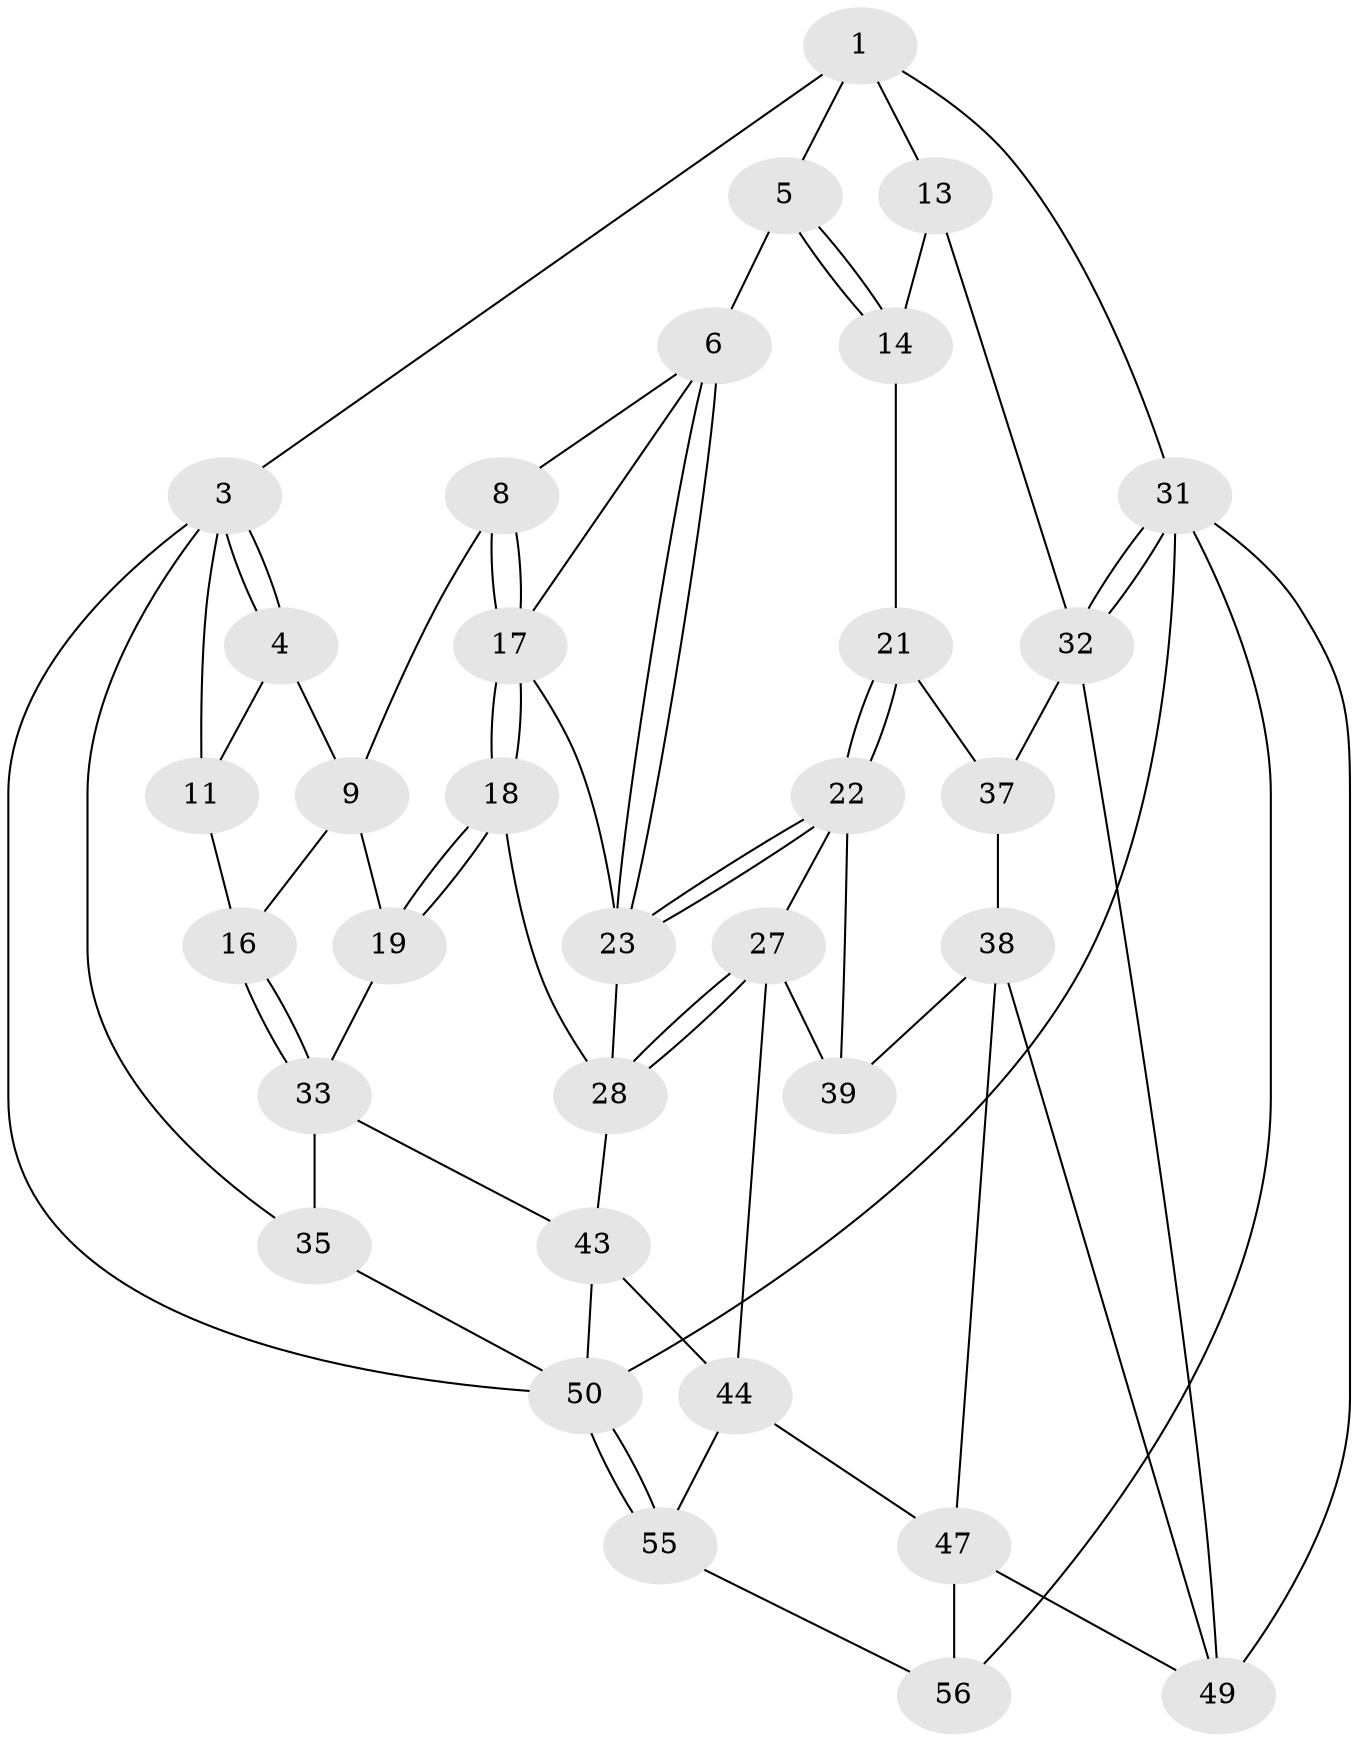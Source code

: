 // Generated by graph-tools (version 1.1) at 2025/52/02/27/25 19:52:35]
// undirected, 33 vertices, 72 edges
graph export_dot {
graph [start="1"]
  node [color=gray90,style=filled];
  1 [pos="+0.58797977157563+0",super="+2"];
  3 [pos="+0+0",super="+12"];
  4 [pos="+0.1890576099212243+0",super="+10"];
  5 [pos="+0.5872638261181166+0"];
  6 [pos="+0.5315525044789499+0.08816120176281575",super="+7"];
  8 [pos="+0.36491499249078246+0.10910712922250448"];
  9 [pos="+0.3080728385823954+0.09706157959302185",super="+15"];
  11 [pos="+0.09298046648780182+0.23246410804012468"];
  13 [pos="+1+0",super="+30"];
  14 [pos="+0.8232461606591528+0.21729174477014607",super="+20"];
  16 [pos="+0.12683410916350146+0.26207861362167345"];
  17 [pos="+0.3774144524440295+0.34352763292771527",super="+24"];
  18 [pos="+0.3517914937102669+0.3814096955537221"];
  19 [pos="+0.3089122580906049+0.36152627534218607"];
  21 [pos="+0.7881209578241245+0.27526886901916053",super="+36"];
  22 [pos="+0.7092928198496858+0.28854817556390044",super="+26"];
  23 [pos="+0.6705055218791963+0.26452473769078505",super="+25"];
  27 [pos="+0.41129218859796035+0.45449486196375927",super="+42"];
  28 [pos="+0.3964286027509726+0.4351256595185275",super="+29"];
  31 [pos="+1+1",super="+54"];
  32 [pos="+1+0.580203700672992",super="+40"];
  33 [pos="+0.20145799015111848+0.33903340879352134",super="+34"];
  35 [pos="+0+0.5558577867462662"];
  37 [pos="+0.7796316893142692+0.5104921582929136",super="+41"];
  38 [pos="+0.7392385762508104+0.5388672119610224",super="+46"];
  39 [pos="+0.6582820545926049+0.46881279113994223"];
  43 [pos="+0.15516937355267782+0.6151277017992919",super="+45"];
  44 [pos="+0.4394393095652594+0.5160645345544254",super="+48"];
  47 [pos="+0.6477171308576172+0.6677760120339795",super="+53"];
  49 [pos="+0.8097224642787889+0.6947739749628769",super="+52"];
  50 [pos="+0.17578755750034933+1",super="+51"];
  55 [pos="+0.45261991560924725+0.941596526675886"];
  56 [pos="+0.667847594015744+1"];
  1 -- 5;
  1 -- 3;
  1 -- 13;
  1 -- 31;
  3 -- 4;
  3 -- 4;
  3 -- 11;
  3 -- 35;
  3 -- 50;
  4 -- 9;
  4 -- 11;
  5 -- 6;
  5 -- 14;
  5 -- 14;
  6 -- 23;
  6 -- 23;
  6 -- 8;
  6 -- 17;
  8 -- 9;
  8 -- 17;
  8 -- 17;
  9 -- 16;
  9 -- 19;
  11 -- 16;
  13 -- 14 [weight=2];
  13 -- 32;
  14 -- 21;
  16 -- 33;
  16 -- 33;
  17 -- 18;
  17 -- 18;
  17 -- 23;
  18 -- 19;
  18 -- 19;
  18 -- 28;
  19 -- 33;
  21 -- 22;
  21 -- 22;
  21 -- 37 [weight=2];
  22 -- 23;
  22 -- 23;
  22 -- 27;
  22 -- 39;
  23 -- 28;
  27 -- 28;
  27 -- 28;
  27 -- 44;
  27 -- 39;
  28 -- 43;
  31 -- 32;
  31 -- 32;
  31 -- 50;
  31 -- 56;
  31 -- 49;
  32 -- 49;
  32 -- 37;
  33 -- 43;
  33 -- 35;
  35 -- 50;
  37 -- 38;
  38 -- 39;
  38 -- 49;
  38 -- 47;
  43 -- 50;
  43 -- 44;
  44 -- 55;
  44 -- 47;
  47 -- 56;
  47 -- 49;
  50 -- 55;
  50 -- 55;
  55 -- 56;
}
